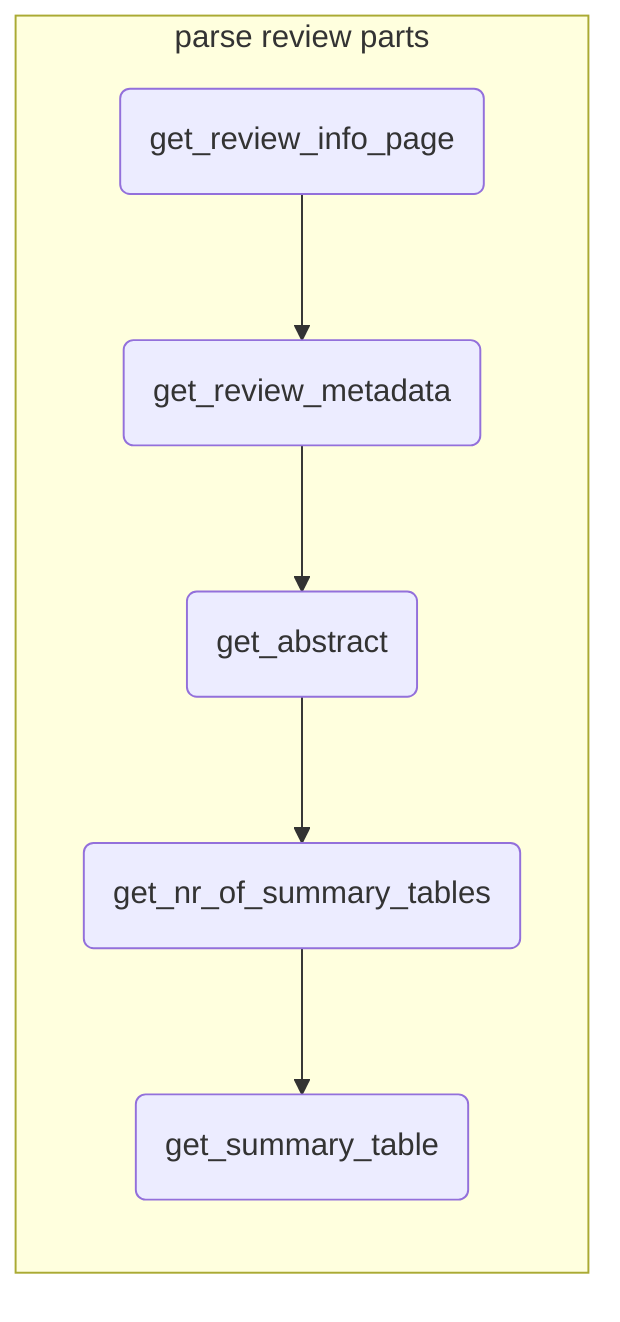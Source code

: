 graph LR
subgraph id1 [parse review parts]
prp(get_review_info_page) --> grm(get_review_metadata) --> ga(get_abstract) --> nrsoft(get_nr_of_summary_tables) --> gsoft(get_summary_table)
end